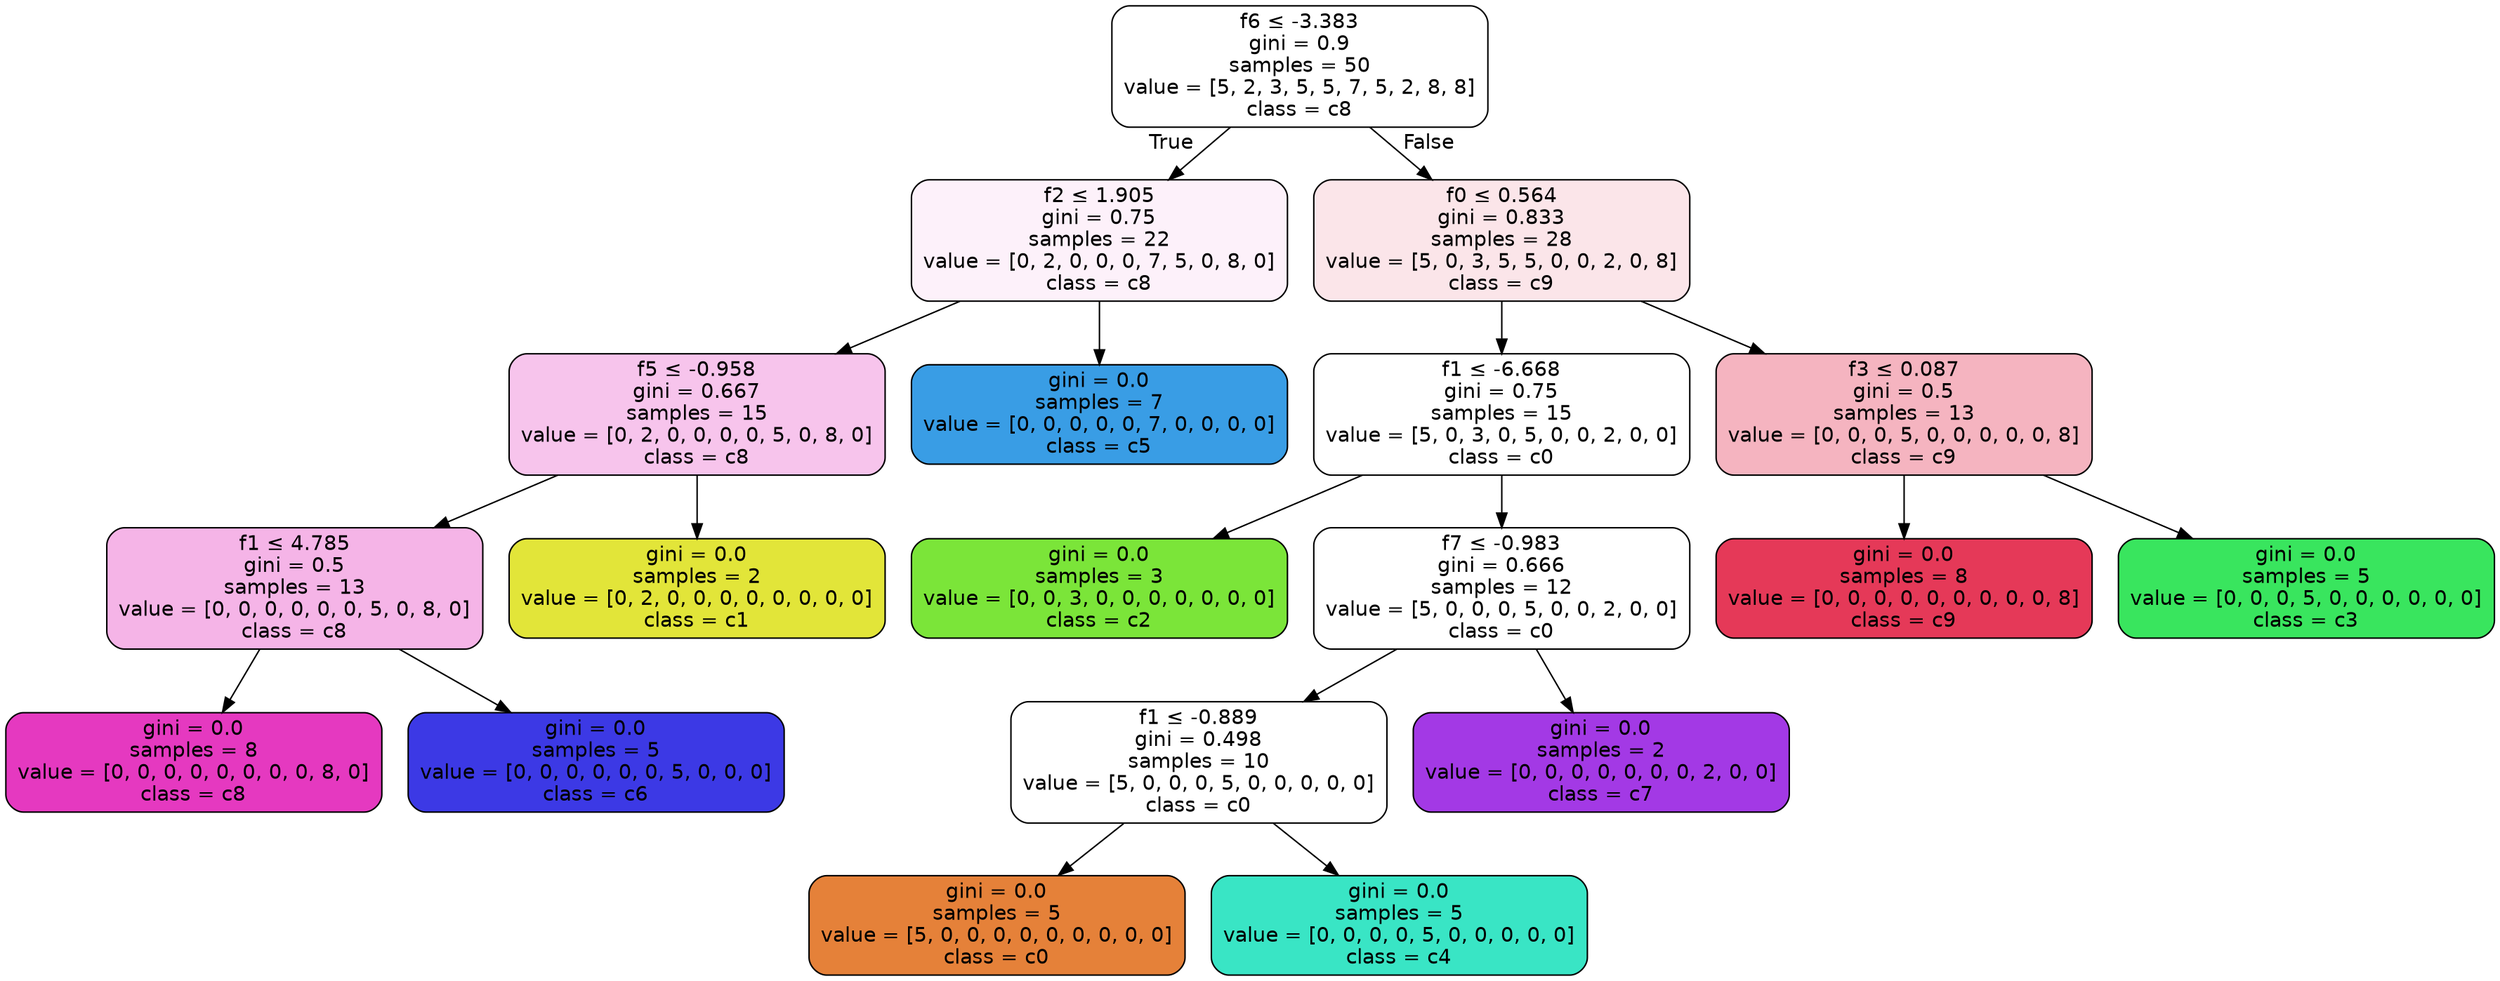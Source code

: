 digraph Tree {
node [shape=box, style="filled, rounded", color="black", fontname=helvetica] ;
edge [fontname=helvetica] ;
0 [label=<f6 &le; -3.383<br/>gini = 0.9<br/>samples = 50<br/>value = [5, 2, 3, 5, 5, 7, 5, 2, 8, 8]<br/>class = c8>, fillcolor="#e539c000"] ;
1 [label=<f2 &le; 1.905<br/>gini = 0.75<br/>samples = 22<br/>value = [0, 2, 0, 0, 0, 7, 5, 0, 8, 0]<br/>class = c8>, fillcolor="#e539c011"] ;
0 -> 1 [labeldistance=2.5, labelangle=45, headlabel="True"] ;
2 [label=<f5 &le; -0.958<br/>gini = 0.667<br/>samples = 15<br/>value = [0, 2, 0, 0, 0, 0, 5, 0, 8, 0]<br/>class = c8>, fillcolor="#e539c04c"] ;
1 -> 2 ;
3 [label=<f1 &le; 4.785<br/>gini = 0.5<br/>samples = 13<br/>value = [0, 0, 0, 0, 0, 0, 5, 0, 8, 0]<br/>class = c8>, fillcolor="#e539c060"] ;
2 -> 3 ;
4 [label=<gini = 0.0<br/>samples = 8<br/>value = [0, 0, 0, 0, 0, 0, 0, 0, 8, 0]<br/>class = c8>, fillcolor="#e539c0ff"] ;
3 -> 4 ;
5 [label=<gini = 0.0<br/>samples = 5<br/>value = [0, 0, 0, 0, 0, 0, 5, 0, 0, 0]<br/>class = c6>, fillcolor="#3c39e5ff"] ;
3 -> 5 ;
6 [label=<gini = 0.0<br/>samples = 2<br/>value = [0, 2, 0, 0, 0, 0, 0, 0, 0, 0]<br/>class = c1>, fillcolor="#e2e539ff"] ;
2 -> 6 ;
7 [label=<gini = 0.0<br/>samples = 7<br/>value = [0, 0, 0, 0, 0, 7, 0, 0, 0, 0]<br/>class = c5>, fillcolor="#399de5ff"] ;
1 -> 7 ;
8 [label=<f0 &le; 0.564<br/>gini = 0.833<br/>samples = 28<br/>value = [5, 0, 3, 5, 5, 0, 0, 2, 0, 8]<br/>class = c9>, fillcolor="#e5395821"] ;
0 -> 8 [labeldistance=2.5, labelangle=-45, headlabel="False"] ;
9 [label=<f1 &le; -6.668<br/>gini = 0.75<br/>samples = 15<br/>value = [5, 0, 3, 0, 5, 0, 0, 2, 0, 0]<br/>class = c0>, fillcolor="#e5813900"] ;
8 -> 9 ;
10 [label=<gini = 0.0<br/>samples = 3<br/>value = [0, 0, 3, 0, 0, 0, 0, 0, 0, 0]<br/>class = c2>, fillcolor="#7be539ff"] ;
9 -> 10 ;
11 [label=<f7 &le; -0.983<br/>gini = 0.666<br/>samples = 12<br/>value = [5, 0, 0, 0, 5, 0, 0, 2, 0, 0]<br/>class = c0>, fillcolor="#e5813900"] ;
9 -> 11 ;
12 [label=<f1 &le; -0.889<br/>gini = 0.498<br/>samples = 10<br/>value = [5, 0, 0, 0, 5, 0, 0, 0, 0, 0]<br/>class = c0>, fillcolor="#e5813900"] ;
11 -> 12 ;
13 [label=<gini = 0.0<br/>samples = 5<br/>value = [5, 0, 0, 0, 0, 0, 0, 0, 0, 0]<br/>class = c0>, fillcolor="#e58139ff"] ;
12 -> 13 ;
14 [label=<gini = 0.0<br/>samples = 5<br/>value = [0, 0, 0, 0, 5, 0, 0, 0, 0, 0]<br/>class = c4>, fillcolor="#39e5c5ff"] ;
12 -> 14 ;
15 [label=<gini = 0.0<br/>samples = 2<br/>value = [0, 0, 0, 0, 0, 0, 0, 2, 0, 0]<br/>class = c7>, fillcolor="#a339e5ff"] ;
11 -> 15 ;
16 [label=<f3 &le; 0.087<br/>gini = 0.5<br/>samples = 13<br/>value = [0, 0, 0, 5, 0, 0, 0, 0, 0, 8]<br/>class = c9>, fillcolor="#e5395860"] ;
8 -> 16 ;
17 [label=<gini = 0.0<br/>samples = 8<br/>value = [0, 0, 0, 0, 0, 0, 0, 0, 0, 8]<br/>class = c9>, fillcolor="#e53958ff"] ;
16 -> 17 ;
18 [label=<gini = 0.0<br/>samples = 5<br/>value = [0, 0, 0, 5, 0, 0, 0, 0, 0, 0]<br/>class = c3>, fillcolor="#39e55eff"] ;
16 -> 18 ;
}
